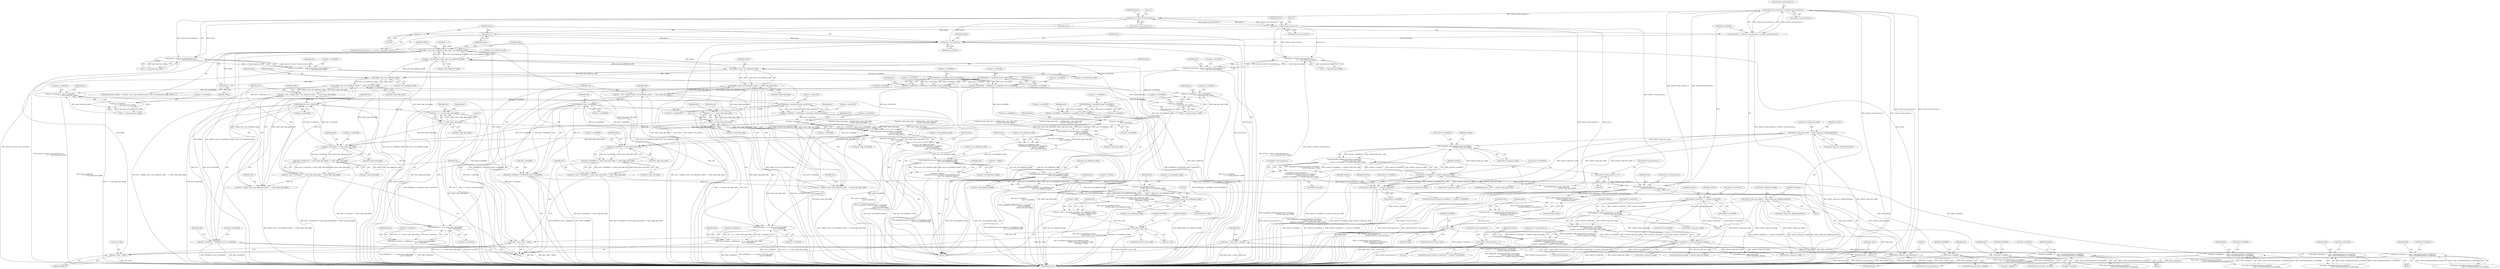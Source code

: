 digraph "0_FFmpeg_912ce9dd2080c5837285a471d750fa311e09b555_0@API" {
"1000922" [label="(Call,reslevel->num_precincts_x * reslevel->num_precincts_y)"];
"1000898" [label="(Call,reslevel->num_precincts_x *\n                                          (uint64_t)reslevel->num_precincts_y)"];
"1000996" [label="(Call,precno / reslevel->num_precincts_x)"];
"1000956" [label="(Call,precno % reslevel->num_precincts_x)"];
"1000933" [label="(Call,precno < nb_precincts)"];
"1000936" [label="(Call,precno++)"];
"1000930" [label="(Call,precno = 0)"];
"1000920" [label="(Call,nb_precincts = reslevel->num_precincts_x * reslevel->num_precincts_y)"];
"1000922" [label="(Call,reslevel->num_precincts_x * reslevel->num_precincts_y)"];
"1000902" [label="(Call,(uint64_t)reslevel->num_precincts_y)"];
"1000464" [label="(Call,reslevel->num_precincts_y = 0)"];
"1000470" [label="(Call,reslevel->num_precincts_y =\n                ff_jpeg2000_ceildivpow2(reslevel->coord[1][1],\n                                         reslevel->log2_prec_height) -\n                 (reslevel->coord[1][0] >> reslevel->log2_prec_height))"];
"1000474" [label="(Call,ff_jpeg2000_ceildivpow2(reslevel->coord[1][1],\n                                         reslevel->log2_prec_height) -\n                 (reslevel->coord[1][0] >> reslevel->log2_prec_height))"];
"1000475" [label="(Call,ff_jpeg2000_ceildivpow2(reslevel->coord[1][1],\n                                         reslevel->log2_prec_height))"];
"1000449" [label="(Call,reslevel->coord[1][1] == reslevel->coord[1][0])"];
"1000486" [label="(Call,reslevel->coord[1][0] >> reslevel->log2_prec_height)"];
"1000375" [label="(Call,reslevel->log2_prec_height = codsty->log2_prec_heights[reslevelno])"];
"1000421" [label="(Call,reslevel->num_precincts_x =\n                ff_jpeg2000_ceildivpow2(reslevel->coord[0][1],\n                                        reslevel->log2_prec_width) -\n                (reslevel->coord[0][0] >> reslevel->log2_prec_width))"];
"1000425" [label="(Call,ff_jpeg2000_ceildivpow2(reslevel->coord[0][1],\n                                        reslevel->log2_prec_width) -\n                (reslevel->coord[0][0] >> reslevel->log2_prec_width))"];
"1000426" [label="(Call,ff_jpeg2000_ceildivpow2(reslevel->coord[0][1],\n                                        reslevel->log2_prec_width))"];
"1000400" [label="(Call,reslevel->coord[0][1] == reslevel->coord[0][0])"];
"1000437" [label="(Call,reslevel->coord[0][0] >> reslevel->log2_prec_width)"];
"1000366" [label="(Call,reslevel->log2_prec_width  = codsty->log2_prec_widths[reslevelno])"];
"1000415" [label="(Call,reslevel->num_precincts_x = 0)"];
"1000897" [label="(Call,av_calloc(reslevel->num_precincts_x *\n                                          (uint64_t)reslevel->num_precincts_y,\n                                          sizeof(*band->prec)))"];
"1000893" [label="(Call,band->prec = av_calloc(reslevel->num_precincts_x *\n                                          (uint64_t)reslevel->num_precincts_y,\n                                          sizeof(*band->prec)))"];
"1000913" [label="(Call,!band->prec)"];
"1000940" [label="(Call,*prec = band->prec + precno)"];
"1000942" [label="(Call,band->prec + precno)"];
"1000955" [label="(Call,(precno % reslevel->num_precincts_x) *\n                                    (1 << log2_band_prec_width))"];
"1000947" [label="(Call,prec->coord[0][0] = (precno % reslevel->num_precincts_x) *\n                                    (1 << log2_band_prec_width))"];
"1000972" [label="(Call,FFMAX(prec->coord[0][0], band->coord[0][0]))"];
"1000964" [label="(Call,prec->coord[0][0] = FFMAX(prec->coord[0][0], band->coord[0][0]))"];
"1001027" [label="(Call,prec->coord[0][1] = prec->coord[0][0] +\n                                    (1 << log2_band_prec_width))"];
"1001054" [label="(Call,FFMIN(prec->coord[0][1], band->coord[0][1]))"];
"1001046" [label="(Call,prec->coord[0][1] = FFMIN(prec->coord[0][1], band->coord[0][1]))"];
"1001116" [label="(Call,prec->coord[0][1] -\n                                            prec->coord[0][0])"];
"1001115" [label="(Call,ff_jpeg2000_ceildivpow2(prec->coord[0][1] -\n                                            prec->coord[0][0],\n                                            band->log2_cblk_width))"];
"1001111" [label="(Call,prec->nb_codeblocks_width =\n                    ff_jpeg2000_ceildivpow2(prec->coord[0][1] -\n                                            prec->coord[0][0],\n                                            band->log2_cblk_width))"];
"1001161" [label="(Call,ff_jpeg2000_tag_tree_init(prec->nb_codeblocks_width,\n                                              prec->nb_codeblocks_height))"];
"1001157" [label="(Call,prec->cblkincl =\n                    ff_jpeg2000_tag_tree_init(prec->nb_codeblocks_width,\n                                              prec->nb_codeblocks_height))"];
"1001169" [label="(Call,!prec->cblkincl)"];
"1001180" [label="(Call,ff_jpeg2000_tag_tree_init(prec->nb_codeblocks_width,\n                                              prec->nb_codeblocks_height))"];
"1001176" [label="(Call,prec->zerobits =\n                    ff_jpeg2000_tag_tree_init(prec->nb_codeblocks_width,\n                                              prec->nb_codeblocks_height))"];
"1001188" [label="(Call,!prec->zerobits)"];
"1001200" [label="(Call,prec->nb_codeblocks_width *\n                                              (uint64_t)prec->nb_codeblocks_height)"];
"1001199" [label="(Call,av_mallocz_array(prec->nb_codeblocks_width *\n                                              (uint64_t)prec->nb_codeblocks_height,\n                                              sizeof(*prec->cblk)))"];
"1001195" [label="(Call,prec->cblk = av_mallocz_array(prec->nb_codeblocks_width *\n                                              (uint64_t)prec->nb_codeblocks_height,\n                                              sizeof(*prec->cblk)))"];
"1001215" [label="(Call,!prec->cblk)"];
"1001239" [label="(Call,*cblk = prec->cblk + cblkno)"];
"1001241" [label="(Call,prec->cblk + cblkno)"];
"1001228" [label="(Call,prec->nb_codeblocks_width * prec->nb_codeblocks_height)"];
"1001226" [label="(Call,cblkno < prec->nb_codeblocks_width * prec->nb_codeblocks_height)"];
"1001270" [label="(Call,cblkno % prec->nb_codeblocks_width)"];
"1001269" [label="(Call,(cblkno % prec->nb_codeblocks_width)  << band->log2_cblk_width)"];
"1001265" [label="(Call,Cx0 = Cx0 + ((cblkno % prec->nb_codeblocks_width)  << band->log2_cblk_width))"];
"1001286" [label="(Call,FFMAX(Cx0, prec->coord[0][0]))"];
"1001251" [label="(Call,prec->coord[0][0] >> band->log2_cblk_width)"];
"1001250" [label="(Call,(prec->coord[0][0] >> band->log2_cblk_width) << band->log2_cblk_width)"];
"1001248" [label="(Call,Cx0 = (prec->coord[0][0] >> band->log2_cblk_width) << band->log2_cblk_width)"];
"1001267" [label="(Call,Cx0 + ((cblkno % prec->nb_codeblocks_width)  << band->log2_cblk_width))"];
"1001278" [label="(Call,cblk->coord[0][0] = FFMAX(Cx0, prec->coord[0][0]))"];
"1001397" [label="(Call,cblk->coord[0][0] += comp->reslevel[reslevelno-1].coord[0][1] -\n                                             comp->reslevel[reslevelno-1].coord[0][0])"];
"1001350" [label="(Call,FFMIN(Cx0 + (1 << band->log2_cblk_width),\n                                              prec->coord[0][1]))"];
"1001342" [label="(Call,cblk->coord[0][1] = FFMIN(Cx0 + (1 << band->log2_cblk_width),\n                                              prec->coord[0][1]))"];
"1001432" [label="(Call,cblk->coord[0][1] += comp->reslevel[reslevelno-1].coord[0][1] -\n                                             comp->reslevel[reslevelno-1].coord[0][0])"];
"1001351" [label="(Call,Cx0 + (1 << band->log2_cblk_width))"];
"1001353" [label="(Call,1 << band->log2_cblk_width)"];
"1001317" [label="(Call,cblkno / prec->nb_codeblocks_width)"];
"1001235" [label="(Call,cblkno++)"];
"1001316" [label="(Call,(cblkno / prec->nb_codeblocks_width)   << band->log2_cblk_height)"];
"1001312" [label="(Call,Cy0 = Cy0 + ((cblkno / prec->nb_codeblocks_width)   << band->log2_cblk_height))"];
"1001333" [label="(Call,FFMAX(Cy0, prec->coord[1][0]))"];
"1001298" [label="(Call,prec->coord[1][0] >> band->log2_cblk_height)"];
"1001297" [label="(Call,(prec->coord[1][0] >> band->log2_cblk_height) << band->log2_cblk_height)"];
"1001295" [label="(Call,Cy0 = (prec->coord[1][0] >> band->log2_cblk_height) << band->log2_cblk_height)"];
"1001314" [label="(Call,Cy0 + ((cblkno / prec->nb_codeblocks_width)   << band->log2_cblk_height))"];
"1001325" [label="(Call,cblk->coord[1][0] = FFMAX(Cy0, prec->coord[1][0]))"];
"1001476" [label="(Call,cblk->coord[1][0] += comp->reslevel[reslevelno-1].coord[1][1] -\n                                             comp->reslevel[reslevelno-1].coord[1][0])"];
"1001373" [label="(Call,FFMIN(Cy0 + (1 << band->log2_cblk_height),\n                                              prec->coord[1][1]))"];
"1001365" [label="(Call,cblk->coord[1][1] = FFMIN(Cy0 + (1 << band->log2_cblk_height),\n                                              prec->coord[1][1]))"];
"1001511" [label="(Call,cblk->coord[1][1] += comp->reslevel[reslevelno-1].coord[1][1] -\n                                             comp->reslevel[reslevelno-1].coord[1][0])"];
"1001374" [label="(Call,Cy0 + (1 << band->log2_cblk_height))"];
"1001376" [label="(Call,1 << band->log2_cblk_height)"];
"1001138" [label="(Call,ff_jpeg2000_ceildivpow2(prec->coord[1][1] -\n                                            prec->coord[1][0],\n                                            band->log2_cblk_height))"];
"1001134" [label="(Call,prec->nb_codeblocks_height =\n                    ff_jpeg2000_ceildivpow2(prec->coord[1][1] -\n                                            prec->coord[1][0],\n                                            band->log2_cblk_height))"];
"1001204" [label="(Call,(uint64_t)prec->nb_codeblocks_height)"];
"1001035" [label="(Call,prec->coord[0][0] +\n                                    (1 << log2_band_prec_width))"];
"1000995" [label="(Call,(precno / reslevel->num_precincts_x) *\n                                    (1 << log2_band_prec_height))"];
"1000987" [label="(Call,prec->coord[1][0] = (precno / reslevel->num_precincts_x) *\n                                    (1 << log2_band_prec_height))"];
"1001012" [label="(Call,FFMAX(prec->coord[1][0], band->coord[1][0]))"];
"1001004" [label="(Call,prec->coord[1][0] = FFMAX(prec->coord[1][0], band->coord[1][0]))"];
"1001069" [label="(Call,prec->coord[1][1] = prec->coord[1][0] +\n                                    (1 << log2_band_prec_height))"];
"1001096" [label="(Call,FFMIN(prec->coord[1][1], band->coord[1][1]))"];
"1001088" [label="(Call,prec->coord[1][1] = FFMIN(prec->coord[1][1], band->coord[1][1]))"];
"1001139" [label="(Call,prec->coord[1][1] -\n                                            prec->coord[1][0])"];
"1001077" [label="(Call,prec->coord[1][0] +\n                                    (1 << log2_band_prec_height))"];
"1000441" [label="(Identifier,reslevel)"];
"1000923" [label="(Call,reslevel->num_precincts_x)"];
"1000457" [label="(Call,reslevel->coord[1][0])"];
"1000904" [label="(Call,reslevel->num_precincts_y)"];
"1001259" [label="(Call,band->log2_cblk_width)"];
"1000487" [label="(Call,reslevel->coord[1][0])"];
"1000913" [label="(Call,!band->prec)"];
"1001286" [label="(Call,FFMAX(Cx0, prec->coord[0][0]))"];
"1001272" [label="(Call,prec->nb_codeblocks_width)"];
"1001352" [label="(Identifier,Cx0)"];
"1001312" [label="(Call,Cy0 = Cy0 + ((cblkno / prec->nb_codeblocks_width)   << band->log2_cblk_height))"];
"1000941" [label="(Identifier,prec)"];
"1001212" [label="(Identifier,prec)"];
"1001378" [label="(Call,band->log2_cblk_height)"];
"1001232" [label="(Call,prec->nb_codeblocks_height)"];
"1000965" [label="(Call,prec->coord[0][0])"];
"1000466" [label="(Identifier,reslevel)"];
"1001197" [label="(Identifier,prec)"];
"1001201" [label="(Call,prec->nb_codeblocks_width)"];
"1000897" [label="(Call,av_calloc(reslevel->num_precincts_x *\n                                          (uint64_t)reslevel->num_precincts_y,\n                                          sizeof(*band->prec)))"];
"1001088" [label="(Call,prec->coord[1][1] = FFMIN(prec->coord[1][1], band->coord[1][1]))"];
"1001204" [label="(Call,(uint64_t)prec->nb_codeblocks_height)"];
"1001085" [label="(Call,1 << log2_band_prec_height)"];
"1000422" [label="(Call,reslevel->num_precincts_x)"];
"1001035" [label="(Call,prec->coord[0][0] +\n                                    (1 << log2_band_prec_width))"];
"1000943" [label="(Call,band->prec)"];
"1000987" [label="(Call,prec->coord[1][0] = (precno / reslevel->num_precincts_x) *\n                                    (1 << log2_band_prec_height))"];
"1000972" [label="(Call,FFMAX(prec->coord[0][0], band->coord[0][0]))"];
"1001178" [label="(Identifier,prec)"];
"1001226" [label="(Call,cblkno < prec->nb_codeblocks_width * prec->nb_codeblocks_height)"];
"1001287" [label="(Identifier,Cx0)"];
"1001335" [label="(Call,prec->coord[1][0])"];
"1001548" [label="(Identifier,cblk)"];
"1000427" [label="(Call,reslevel->coord[0][1])"];
"1000453" [label="(Identifier,reslevel)"];
"1001241" [label="(Call,prec->cblk + cblkno)"];
"1000448" [label="(ControlStructure,if (reslevel->coord[1][1] == reslevel->coord[1][0]))"];
"1001396" [label="(Block,)"];
"1001476" [label="(Call,cblk->coord[1][0] += comp->reslevel[reslevelno-1].coord[1][1] -\n                                             comp->reslevel[reslevelno-1].coord[1][0])"];
"1000934" [label="(Identifier,precno)"];
"1000814" [label="(Call,band->log2_cblk_height = FFMIN(codsty->log2_cblk_height,\n                                               reslevel->log2_prec_height - 1))"];
"1000469" [label="(ControlStructure,else)"];
"1001248" [label="(Call,Cx0 = (prec->coord[0][0] >> band->log2_cblk_width) << band->log2_cblk_width)"];
"1001190" [label="(Identifier,prec)"];
"1001310" [label="(Identifier,band)"];
"1001271" [label="(Identifier,cblkno)"];
"1000907" [label="(Call,sizeof(*band->prec))"];
"1001223" [label="(Call,cblkno = 0)"];
"1001078" [label="(Call,prec->coord[1][0])"];
"1000898" [label="(Call,reslevel->num_precincts_x *\n                                          (uint64_t)reslevel->num_precincts_y)"];
"1001440" [label="(Call,comp->reslevel[reslevelno-1].coord[0][1] -\n                                             comp->reslevel[reslevelno-1].coord[0][0])"];
"1000931" [label="(Identifier,precno)"];
"1001484" [label="(Call,comp->reslevel[reslevelno-1].coord[1][1] -\n                                             comp->reslevel[reslevelno-1].coord[1][0])"];
"1001036" [label="(Call,prec->coord[0][0])"];
"1000483" [label="(Call,reslevel->log2_prec_height)"];
"1000936" [label="(Call,precno++)"];
"1000948" [label="(Call,prec->coord[0][0])"];
"1001117" [label="(Call,prec->coord[0][1])"];
"1000955" [label="(Call,(precno % reslevel->num_precincts_x) *\n                                    (1 << log2_band_prec_width))"];
"1001350" [label="(Call,FFMIN(Cx0 + (1 << band->log2_cblk_width),\n                                              prec->coord[0][1]))"];
"1001161" [label="(Call,ff_jpeg2000_tag_tree_init(prec->nb_codeblocks_width,\n                                              prec->nb_codeblocks_height))"];
"1001181" [label="(Call,prec->nb_codeblocks_width)"];
"1000893" [label="(Call,band->prec = av_calloc(reslevel->num_precincts_x *\n                                          (uint64_t)reslevel->num_precincts_y,\n                                          sizeof(*band->prec)))"];
"1001187" [label="(ControlStructure,if (!prec->zerobits))"];
"1001189" [label="(Call,prec->zerobits)"];
"1001433" [label="(Call,cblk->coord[0][1])"];
"1001097" [label="(Call,prec->coord[1][1])"];
"1001115" [label="(Call,ff_jpeg2000_ceildivpow2(prec->coord[0][1] -\n                                            prec->coord[0][0],\n                                            band->log2_cblk_width))"];
"1001012" [label="(Call,FFMAX(prec->coord[1][0], band->coord[1][0]))"];
"1001136" [label="(Identifier,prec)"];
"1001326" [label="(Call,cblk->coord[1][0])"];
"1000912" [label="(ControlStructure,if (!band->prec))"];
"1001376" [label="(Call,1 << band->log2_cblk_height)"];
"1001251" [label="(Call,prec->coord[0][0] >> band->log2_cblk_width)"];
"1001195" [label="(Call,prec->cblk = av_mallocz_array(prec->nb_codeblocks_width *\n                                              (uint64_t)prec->nb_codeblocks_height,\n                                              sizeof(*prec->cblk)))"];
"1000957" [label="(Identifier,precno)"];
"1000529" [label="(Identifier,bandno)"];
"1001288" [label="(Call,prec->coord[0][0])"];
"1001135" [label="(Call,prec->nb_codeblocks_height)"];
"1000902" [label="(Call,(uint64_t)reslevel->num_precincts_y)"];
"1001249" [label="(Identifier,Cx0)"];
"1001092" [label="(Identifier,prec)"];
"1000801" [label="(Call,band->log2_cblk_width  = FFMIN(codsty->log2_cblk_width,\n                                               reslevel->log2_prec_width - 1))"];
"1001299" [label="(Call,prec->coord[1][0])"];
"1001384" [label="(Identifier,prec)"];
"1001316" [label="(Call,(cblkno / prec->nb_codeblocks_width)   << band->log2_cblk_height)"];
"1001200" [label="(Call,prec->nb_codeblocks_width *\n                                              (uint64_t)prec->nb_codeblocks_height)"];
"1001369" [label="(Identifier,cblk)"];
"1001381" [label="(Call,prec->coord[1][1])"];
"1001276" [label="(Identifier,band)"];
"1001353" [label="(Call,1 << band->log2_cblk_width)"];
"1001391" [label="(Identifier,bandno)"];
"1001176" [label="(Call,prec->zerobits =\n                    ff_jpeg2000_tag_tree_init(prec->nb_codeblocks_width,\n                                              prec->nb_codeblocks_height))"];
"1001216" [label="(Call,prec->cblk)"];
"1000973" [label="(Call,prec->coord[0][0])"];
"1001004" [label="(Call,prec->coord[1][0] = FFMAX(prec->coord[1][0], band->coord[1][0]))"];
"1001162" [label="(Call,prec->nb_codeblocks_width)"];
"1001267" [label="(Call,Cx0 + ((cblkno % prec->nb_codeblocks_width)  << band->log2_cblk_width))"];
"1000366" [label="(Call,reslevel->log2_prec_width  = codsty->log2_prec_widths[reslevelno])"];
"1001215" [label="(Call,!prec->cblk)"];
"1001236" [label="(Identifier,cblkno)"];
"1001295" [label="(Call,Cy0 = (prec->coord[1][0] >> band->log2_cblk_height) << band->log2_cblk_height)"];
"1001027" [label="(Call,prec->coord[0][1] = prec->coord[0][0] +\n                                    (1 << log2_band_prec_width))"];
"1001306" [label="(Call,band->log2_cblk_height)"];
"1000401" [label="(Call,reslevel->coord[0][1])"];
"1000312" [label="(Block,)"];
"1001055" [label="(Call,prec->coord[0][1])"];
"1000947" [label="(Call,prec->coord[0][0] = (precno % reslevel->num_precincts_x) *\n                                    (1 << log2_band_prec_width))"];
"1001275" [label="(Call,band->log2_cblk_width)"];
"1001269" [label="(Call,(cblkno % prec->nb_codeblocks_width)  << band->log2_cblk_width)"];
"1000450" [label="(Call,reslevel->coord[1][1])"];
"1001512" [label="(Call,cblk->coord[1][1])"];
"1001031" [label="(Identifier,prec)"];
"1001432" [label="(Call,cblk->coord[0][1] += comp->reslevel[reslevelno-1].coord[0][1] -\n                                             comp->reslevel[reslevelno-1].coord[0][0])"];
"1001265" [label="(Call,Cx0 = Cx0 + ((cblkno % prec->nb_codeblocks_width)  << band->log2_cblk_width))"];
"1001573" [label="(MethodReturn,int)"];
"1000499" [label="(Identifier,reslevel)"];
"1000471" [label="(Call,reslevel->num_precincts_y)"];
"1000961" [label="(Call,1 << log2_band_prec_width)"];
"1000486" [label="(Call,reslevel->coord[1][0] >> reslevel->log2_prec_height)"];
"1000370" [label="(Call,codsty->log2_prec_widths[reslevelno])"];
"1001116" [label="(Call,prec->coord[0][1] -\n                                            prec->coord[0][0])"];
"1001131" [label="(Call,band->log2_cblk_width)"];
"1000995" [label="(Call,(precno / reslevel->num_precincts_x) *\n                                    (1 << log2_band_prec_height))"];
"1001008" [label="(Identifier,prec)"];
"1001221" [label="(Identifier,ENOMEM)"];
"1000376" [label="(Call,reslevel->log2_prec_height)"];
"1001050" [label="(Identifier,prec)"];
"1001171" [label="(Identifier,prec)"];
"1001296" [label="(Identifier,Cy0)"];
"1000472" [label="(Identifier,reslevel)"];
"1000416" [label="(Call,reslevel->num_precincts_x)"];
"1000717" [label="(Call,log2_band_prec_height = reslevel->log2_prec_height)"];
"1001317" [label="(Call,cblkno / prec->nb_codeblocks_width)"];
"1001199" [label="(Call,av_mallocz_array(prec->nb_codeblocks_width *\n                                              (uint64_t)prec->nb_codeblocks_height,\n                                              sizeof(*prec->cblk)))"];
"1001333" [label="(Call,FFMAX(Cy0, prec->coord[1][0]))"];
"1000942" [label="(Call,band->prec + precno)"];
"1000465" [label="(Call,reslevel->num_precincts_y)"];
"1000991" [label="(Identifier,prec)"];
"1001165" [label="(Call,prec->nb_codeblocks_height)"];
"1000737" [label="(Call,FFMIN(codsty->log2_cblk_height,\n                                               reslevel->log2_prec_height))"];
"1000476" [label="(Call,reslevel->coord[1][1])"];
"1001175" [label="(Identifier,ENOMEM)"];
"1000726" [label="(Call,FFMIN(codsty->log2_cblk_width,\n                                               reslevel->log2_prec_width))"];
"1001405" [label="(Call,comp->reslevel[reslevelno-1].coord[0][1] -\n                                             comp->reslevel[reslevelno-1].coord[0][0])"];
"1000445" [label="(Call,reslevel->log2_prec_width)"];
"1000894" [label="(Call,band->prec)"];
"1001329" [label="(Identifier,cblk)"];
"1001229" [label="(Call,prec->nb_codeblocks_width)"];
"1000899" [label="(Call,reslevel->num_precincts_x)"];
"1001358" [label="(Call,prec->coord[0][1])"];
"1001323" [label="(Identifier,band)"];
"1000367" [label="(Call,reslevel->log2_prec_width)"];
"1000464" [label="(Call,reslevel->num_precincts_y = 0)"];
"1001314" [label="(Call,Cy0 + ((cblkno / prec->nb_codeblocks_width)   << band->log2_cblk_height))"];
"1001157" [label="(Call,prec->cblkincl =\n                    ff_jpeg2000_tag_tree_init(prec->nb_codeblocks_width,\n                                              prec->nb_codeblocks_height))"];
"1001214" [label="(ControlStructure,if (!prec->cblk))"];
"1001240" [label="(Identifier,cblk)"];
"1001252" [label="(Call,prec->coord[0][0])"];
"1001318" [label="(Identifier,cblkno)"];
"1001366" [label="(Call,cblk->coord[1][1])"];
"1000962" [label="(Literal,1)"];
"1001224" [label="(Identifier,cblkno)"];
"1001168" [label="(ControlStructure,if (!prec->cblkincl))"];
"1000426" [label="(Call,ff_jpeg2000_ceildivpow2(reslevel->coord[0][1],\n                                        reslevel->log2_prec_width))"];
"1000494" [label="(Call,reslevel->log2_prec_height)"];
"1001196" [label="(Call,prec->cblk)"];
"1000468" [label="(Literal,0)"];
"1000946" [label="(Identifier,precno)"];
"1001139" [label="(Call,prec->coord[1][1] -\n                                            prec->coord[1][0])"];
"1000968" [label="(Identifier,prec)"];
"1001515" [label="(Identifier,cblk)"];
"1001343" [label="(Call,cblk->coord[0][1])"];
"1000423" [label="(Identifier,reslevel)"];
"1001111" [label="(Call,prec->nb_codeblocks_width =\n                    ff_jpeg2000_ceildivpow2(prec->coord[0][1] -\n                                            prec->coord[0][0],\n                                            band->log2_cblk_width))"];
"1000419" [label="(Literal,0)"];
"1001242" [label="(Call,prec->cblk)"];
"1001184" [label="(Call,prec->nb_codeblocks_height)"];
"1000935" [label="(Identifier,nb_precincts)"];
"1000379" [label="(Call,codsty->log2_prec_heights[reslevelno])"];
"1000988" [label="(Call,prec->coord[1][0])"];
"1001315" [label="(Identifier,Cy0)"];
"1000420" [label="(ControlStructure,else)"];
"1000951" [label="(Identifier,prec)"];
"1000938" [label="(Block,)"];
"1001170" [label="(Call,prec->cblkincl)"];
"1000434" [label="(Call,reslevel->log2_prec_width)"];
"1001398" [label="(Call,cblk->coord[0][0])"];
"1001194" [label="(Identifier,ENOMEM)"];
"1001245" [label="(Identifier,cblkno)"];
"1001278" [label="(Call,cblk->coord[0][0] = FFMAX(Cx0, prec->coord[0][0]))"];
"1000809" [label="(Call,reslevel->log2_prec_width - 1)"];
"1000964" [label="(Call,prec->coord[0][0] = FFMAX(prec->coord[0][0], band->coord[0][0]))"];
"1001268" [label="(Identifier,Cx0)"];
"1001282" [label="(Identifier,cblk)"];
"1001113" [label="(Identifier,prec)"];
"1001158" [label="(Call,prec->cblkincl)"];
"1000930" [label="(Call,precno = 0)"];
"1001020" [label="(Call,band->coord[1][0])"];
"1001096" [label="(Call,FFMIN(prec->coord[1][1], band->coord[1][1]))"];
"1001334" [label="(Identifier,Cy0)"];
"1000470" [label="(Call,reslevel->num_precincts_y =\n                ff_jpeg2000_ceildivpow2(reslevel->coord[1][1],\n                                         reslevel->log2_prec_height) -\n                 (reslevel->coord[1][0] >> reslevel->log2_prec_height))"];
"1001180" [label="(Call,ff_jpeg2000_tag_tree_init(prec->nb_codeblocks_width,\n                                              prec->nb_codeblocks_height))"];
"1000937" [label="(Identifier,precno)"];
"1000475" [label="(Call,ff_jpeg2000_ceildivpow2(reslevel->coord[1][1],\n                                         reslevel->log2_prec_height))"];
"1000956" [label="(Call,precno % reslevel->num_precincts_x)"];
"1000474" [label="(Call,ff_jpeg2000_ceildivpow2(reslevel->coord[1][1],\n                                         reslevel->log2_prec_height) -\n                 (reslevel->coord[1][0] >> reslevel->log2_prec_height))"];
"1001222" [label="(ControlStructure,for (cblkno = 0; cblkno < prec->nb_codeblocks_width * prec->nb_codeblocks_height; cblkno++))"];
"1001397" [label="(Call,cblk->coord[0][0] += comp->reslevel[reslevelno-1].coord[0][1] -\n                                             comp->reslevel[reslevelno-1].coord[0][0])"];
"1000417" [label="(Identifier,reslevel)"];
"1000425" [label="(Call,ff_jpeg2000_ceildivpow2(reslevel->coord[0][1],\n                                        reslevel->log2_prec_width) -\n                (reslevel->coord[0][0] >> reslevel->log2_prec_width))"];
"1001279" [label="(Call,cblk->coord[0][0])"];
"1000929" [label="(ControlStructure,for (precno = 0; precno < nb_precincts; precno++))"];
"1000822" [label="(Call,reslevel->log2_prec_height - 1)"];
"1001001" [label="(Call,1 << log2_band_prec_height)"];
"1001355" [label="(Call,band->log2_cblk_width)"];
"1001154" [label="(Call,band->log2_cblk_height)"];
"1001235" [label="(Call,cblkno++)"];
"1000377" [label="(Identifier,reslevel)"];
"1001188" [label="(Call,!prec->zerobits)"];
"1000733" [label="(Call,band->log2_cblk_height = FFMIN(codsty->log2_cblk_height,\n                                               reslevel->log2_prec_height))"];
"1001365" [label="(Call,cblk->coord[1][1] = FFMIN(Cy0 + (1 << band->log2_cblk_height),\n                                              prec->coord[1][1]))"];
"1001046" [label="(Call,prec->coord[0][1] = FFMIN(prec->coord[0][1], band->coord[0][1]))"];
"1001047" [label="(Call,prec->coord[0][1])"];
"1001134" [label="(Call,prec->nb_codeblocks_height =\n                    ff_jpeg2000_ceildivpow2(prec->coord[1][1] -\n                                            prec->coord[1][0],\n                                            band->log2_cblk_height))"];
"1001155" [label="(Identifier,band)"];
"1000914" [label="(Call,band->prec)"];
"1001089" [label="(Call,prec->coord[1][1])"];
"1001325" [label="(Call,cblk->coord[1][0] = FFMAX(Cy0, prec->coord[1][0]))"];
"1001313" [label="(Identifier,Cy0)"];
"1001297" [label="(Call,(prec->coord[1][0] >> band->log2_cblk_height) << band->log2_cblk_height)"];
"1001228" [label="(Call,prec->nb_codeblocks_width * prec->nb_codeblocks_height)"];
"1001351" [label="(Call,Cx0 + (1 << band->log2_cblk_width))"];
"1000386" [label="(Identifier,reslevelno)"];
"1001043" [label="(Call,1 << log2_band_prec_width)"];
"1001354" [label="(Literal,1)"];
"1001319" [label="(Call,prec->nb_codeblocks_width)"];
"1001227" [label="(Identifier,cblkno)"];
"1001377" [label="(Literal,1)"];
"1001140" [label="(Call,prec->coord[1][1])"];
"1001375" [label="(Identifier,Cy0)"];
"1001073" [label="(Identifier,prec)"];
"1000926" [label="(Call,reslevel->num_precincts_y)"];
"1000438" [label="(Call,reslevel->coord[0][0])"];
"1000933" [label="(Call,precno < nb_precincts)"];
"1001511" [label="(Call,cblk->coord[1][1] += comp->reslevel[reslevelno-1].coord[1][1] -\n                                             comp->reslevel[reslevelno-1].coord[1][0])"];
"1001217" [label="(Identifier,prec)"];
"1001112" [label="(Call,prec->nb_codeblocks_width)"];
"1001147" [label="(Call,prec->coord[1][0])"];
"1001013" [label="(Call,prec->coord[1][0])"];
"1001138" [label="(Call,ff_jpeg2000_ceildivpow2(prec->coord[1][1] -\n                                            prec->coord[1][0],\n                                            band->log2_cblk_height))"];
"1001270" [label="(Call,cblkno % prec->nb_codeblocks_width)"];
"1001262" [label="(Call,band->log2_cblk_width)"];
"1000915" [label="(Identifier,band)"];
"1001169" [label="(Call,!prec->cblkincl)"];
"1001346" [label="(Identifier,cblk)"];
"1001477" [label="(Call,cblk->coord[1][0])"];
"1001206" [label="(Call,prec->nb_codeblocks_height)"];
"1001028" [label="(Call,prec->coord[0][1])"];
"1001237" [label="(Block,)"];
"1000532" [label="(Block,)"];
"1000408" [label="(Call,reslevel->coord[0][0])"];
"1000919" [label="(Identifier,ENOMEM)"];
"1001132" [label="(Identifier,band)"];
"1001322" [label="(Call,band->log2_cblk_height)"];
"1000921" [label="(Identifier,nb_precincts)"];
"1000400" [label="(Call,reslevel->coord[0][1] == reslevel->coord[0][0])"];
"1000910" [label="(Identifier,band)"];
"1000437" [label="(Call,reslevel->coord[0][0] >> reslevel->log2_prec_width)"];
"1001361" [label="(Identifier,prec)"];
"1001077" [label="(Call,prec->coord[1][0] +\n                                    (1 << log2_band_prec_height))"];
"1001159" [label="(Identifier,prec)"];
"1001005" [label="(Call,prec->coord[1][0])"];
"1000712" [label="(Call,log2_band_prec_width  = reslevel->log2_prec_width)"];
"1000940" [label="(Call,*prec = band->prec + precno)"];
"1001239" [label="(Call,*cblk = prec->cblk + cblkno)"];
"1000980" [label="(Call,band->coord[0][0])"];
"1000399" [label="(ControlStructure,if (reslevel->coord[0][1] == reslevel->coord[0][0]))"];
"1000998" [label="(Call,reslevel->num_precincts_x)"];
"1001104" [label="(Call,band->coord[1][1])"];
"1000996" [label="(Call,precno / reslevel->num_precincts_x)"];
"1001470" [label="(Identifier,bandno)"];
"1000722" [label="(Call,band->log2_cblk_width  = FFMIN(codsty->log2_cblk_width,\n                                               reslevel->log2_prec_width))"];
"1001342" [label="(Call,cblk->coord[0][1] = FFMIN(Cx0 + (1 << band->log2_cblk_width),\n                                              prec->coord[0][1]))"];
"1000920" [label="(Call,nb_precincts = reslevel->num_precincts_x * reslevel->num_precincts_y)"];
"1000922" [label="(Call,reslevel->num_precincts_x * reslevel->num_precincts_y)"];
"1000490" [label="(Identifier,reslevel)"];
"1000415" [label="(Call,reslevel->num_precincts_x = 0)"];
"1000997" [label="(Identifier,precno)"];
"1000421" [label="(Call,reslevel->num_precincts_x =\n                ff_jpeg2000_ceildivpow2(reslevel->coord[0][1],\n                                        reslevel->log2_prec_width) -\n                (reslevel->coord[0][0] >> reslevel->log2_prec_width))"];
"1001002" [label="(Literal,1)"];
"1000932" [label="(Literal,0)"];
"1001054" [label="(Call,FFMIN(prec->coord[0][1], band->coord[0][1]))"];
"1001062" [label="(Call,band->coord[0][1])"];
"1001209" [label="(Call,sizeof(*prec->cblk))"];
"1001298" [label="(Call,prec->coord[1][0] >> band->log2_cblk_height)"];
"1001373" [label="(Call,FFMIN(Cy0 + (1 << band->log2_cblk_height),\n                                              prec->coord[1][1]))"];
"1000375" [label="(Call,reslevel->log2_prec_height = codsty->log2_prec_heights[reslevelno])"];
"1001263" [label="(Identifier,band)"];
"1001374" [label="(Call,Cy0 + (1 << band->log2_cblk_height))"];
"1001069" [label="(Call,prec->coord[1][1] = prec->coord[1][0] +\n                                    (1 << log2_band_prec_height))"];
"1000449" [label="(Call,reslevel->coord[1][1] == reslevel->coord[1][0])"];
"1000958" [label="(Call,reslevel->num_precincts_x)"];
"1001124" [label="(Call,prec->coord[0][0])"];
"1001266" [label="(Identifier,Cx0)"];
"1001309" [label="(Call,band->log2_cblk_height)"];
"1001436" [label="(Identifier,cblk)"];
"1001177" [label="(Call,prec->zerobits)"];
"1001475" [label="(Block,)"];
"1001519" [label="(Call,comp->reslevel[reslevelno-1].coord[1][1] -\n                                             comp->reslevel[reslevelno-1].coord[1][0])"];
"1001070" [label="(Call,prec->coord[1][1])"];
"1001250" [label="(Call,(prec->coord[0][0] >> band->log2_cblk_width) << band->log2_cblk_width)"];
"1000922" -> "1000920"  [label="AST: "];
"1000922" -> "1000926"  [label="CFG: "];
"1000923" -> "1000922"  [label="AST: "];
"1000926" -> "1000922"  [label="AST: "];
"1000920" -> "1000922"  [label="CFG: "];
"1000922" -> "1001573"  [label="DDG: reslevel->num_precincts_y"];
"1000922" -> "1001573"  [label="DDG: reslevel->num_precincts_x"];
"1000922" -> "1000898"  [label="DDG: reslevel->num_precincts_x"];
"1000922" -> "1000902"  [label="DDG: reslevel->num_precincts_y"];
"1000922" -> "1000920"  [label="DDG: reslevel->num_precincts_x"];
"1000922" -> "1000920"  [label="DDG: reslevel->num_precincts_y"];
"1000898" -> "1000922"  [label="DDG: reslevel->num_precincts_x"];
"1000902" -> "1000922"  [label="DDG: reslevel->num_precincts_y"];
"1000922" -> "1000956"  [label="DDG: reslevel->num_precincts_x"];
"1000898" -> "1000897"  [label="AST: "];
"1000898" -> "1000902"  [label="CFG: "];
"1000899" -> "1000898"  [label="AST: "];
"1000902" -> "1000898"  [label="AST: "];
"1000910" -> "1000898"  [label="CFG: "];
"1000898" -> "1001573"  [label="DDG: reslevel->num_precincts_x"];
"1000898" -> "1001573"  [label="DDG: (uint64_t)reslevel->num_precincts_y"];
"1000898" -> "1000897"  [label="DDG: reslevel->num_precincts_x"];
"1000898" -> "1000897"  [label="DDG: (uint64_t)reslevel->num_precincts_y"];
"1000996" -> "1000898"  [label="DDG: reslevel->num_precincts_x"];
"1000421" -> "1000898"  [label="DDG: reslevel->num_precincts_x"];
"1000415" -> "1000898"  [label="DDG: reslevel->num_precincts_x"];
"1000902" -> "1000898"  [label="DDG: reslevel->num_precincts_y"];
"1000996" -> "1000995"  [label="AST: "];
"1000996" -> "1000998"  [label="CFG: "];
"1000997" -> "1000996"  [label="AST: "];
"1000998" -> "1000996"  [label="AST: "];
"1001002" -> "1000996"  [label="CFG: "];
"1000996" -> "1001573"  [label="DDG: reslevel->num_precincts_x"];
"1000996" -> "1001573"  [label="DDG: precno"];
"1000996" -> "1000936"  [label="DDG: precno"];
"1000996" -> "1000956"  [label="DDG: reslevel->num_precincts_x"];
"1000996" -> "1000995"  [label="DDG: precno"];
"1000996" -> "1000995"  [label="DDG: reslevel->num_precincts_x"];
"1000956" -> "1000996"  [label="DDG: precno"];
"1000956" -> "1000996"  [label="DDG: reslevel->num_precincts_x"];
"1000956" -> "1000955"  [label="AST: "];
"1000956" -> "1000958"  [label="CFG: "];
"1000957" -> "1000956"  [label="AST: "];
"1000958" -> "1000956"  [label="AST: "];
"1000962" -> "1000956"  [label="CFG: "];
"1000956" -> "1000955"  [label="DDG: precno"];
"1000956" -> "1000955"  [label="DDG: reslevel->num_precincts_x"];
"1000933" -> "1000956"  [label="DDG: precno"];
"1000933" -> "1000929"  [label="AST: "];
"1000933" -> "1000935"  [label="CFG: "];
"1000934" -> "1000933"  [label="AST: "];
"1000935" -> "1000933"  [label="AST: "];
"1000941" -> "1000933"  [label="CFG: "];
"1000529" -> "1000933"  [label="CFG: "];
"1000933" -> "1001573"  [label="DDG: nb_precincts"];
"1000933" -> "1001573"  [label="DDG: precno"];
"1000933" -> "1001573"  [label="DDG: precno < nb_precincts"];
"1000936" -> "1000933"  [label="DDG: precno"];
"1000930" -> "1000933"  [label="DDG: precno"];
"1000920" -> "1000933"  [label="DDG: nb_precincts"];
"1000933" -> "1000940"  [label="DDG: precno"];
"1000933" -> "1000942"  [label="DDG: precno"];
"1000936" -> "1000929"  [label="AST: "];
"1000936" -> "1000937"  [label="CFG: "];
"1000937" -> "1000936"  [label="AST: "];
"1000934" -> "1000936"  [label="CFG: "];
"1000930" -> "1000929"  [label="AST: "];
"1000930" -> "1000932"  [label="CFG: "];
"1000931" -> "1000930"  [label="AST: "];
"1000932" -> "1000930"  [label="AST: "];
"1000934" -> "1000930"  [label="CFG: "];
"1000920" -> "1000532"  [label="AST: "];
"1000921" -> "1000920"  [label="AST: "];
"1000931" -> "1000920"  [label="CFG: "];
"1000920" -> "1001573"  [label="DDG: reslevel->num_precincts_x * reslevel->num_precincts_y"];
"1000902" -> "1000904"  [label="CFG: "];
"1000903" -> "1000902"  [label="AST: "];
"1000904" -> "1000902"  [label="AST: "];
"1000902" -> "1001573"  [label="DDG: reslevel->num_precincts_y"];
"1000464" -> "1000902"  [label="DDG: reslevel->num_precincts_y"];
"1000470" -> "1000902"  [label="DDG: reslevel->num_precincts_y"];
"1000464" -> "1000448"  [label="AST: "];
"1000464" -> "1000468"  [label="CFG: "];
"1000465" -> "1000464"  [label="AST: "];
"1000468" -> "1000464"  [label="AST: "];
"1000499" -> "1000464"  [label="CFG: "];
"1000464" -> "1001573"  [label="DDG: reslevel->num_precincts_y"];
"1000470" -> "1000469"  [label="AST: "];
"1000470" -> "1000474"  [label="CFG: "];
"1000471" -> "1000470"  [label="AST: "];
"1000474" -> "1000470"  [label="AST: "];
"1000499" -> "1000470"  [label="CFG: "];
"1000470" -> "1001573"  [label="DDG: ff_jpeg2000_ceildivpow2(reslevel->coord[1][1],\n                                         reslevel->log2_prec_height) -\n                 (reslevel->coord[1][0] >> reslevel->log2_prec_height)"];
"1000470" -> "1001573"  [label="DDG: reslevel->num_precincts_y"];
"1000474" -> "1000470"  [label="DDG: ff_jpeg2000_ceildivpow2(reslevel->coord[1][1],\n                                         reslevel->log2_prec_height)"];
"1000474" -> "1000470"  [label="DDG: reslevel->coord[1][0] >> reslevel->log2_prec_height"];
"1000474" -> "1000486"  [label="CFG: "];
"1000475" -> "1000474"  [label="AST: "];
"1000486" -> "1000474"  [label="AST: "];
"1000474" -> "1001573"  [label="DDG: reslevel->coord[1][0] >> reslevel->log2_prec_height"];
"1000474" -> "1001573"  [label="DDG: ff_jpeg2000_ceildivpow2(reslevel->coord[1][1],\n                                         reslevel->log2_prec_height)"];
"1000475" -> "1000474"  [label="DDG: reslevel->coord[1][1]"];
"1000475" -> "1000474"  [label="DDG: reslevel->log2_prec_height"];
"1000486" -> "1000474"  [label="DDG: reslevel->coord[1][0]"];
"1000486" -> "1000474"  [label="DDG: reslevel->log2_prec_height"];
"1000475" -> "1000483"  [label="CFG: "];
"1000476" -> "1000475"  [label="AST: "];
"1000483" -> "1000475"  [label="AST: "];
"1000490" -> "1000475"  [label="CFG: "];
"1000475" -> "1001573"  [label="DDG: reslevel->coord[1][1]"];
"1000475" -> "1000449"  [label="DDG: reslevel->coord[1][1]"];
"1000449" -> "1000475"  [label="DDG: reslevel->coord[1][1]"];
"1000375" -> "1000475"  [label="DDG: reslevel->log2_prec_height"];
"1000475" -> "1000486"  [label="DDG: reslevel->log2_prec_height"];
"1000449" -> "1000448"  [label="AST: "];
"1000449" -> "1000457"  [label="CFG: "];
"1000450" -> "1000449"  [label="AST: "];
"1000457" -> "1000449"  [label="AST: "];
"1000466" -> "1000449"  [label="CFG: "];
"1000472" -> "1000449"  [label="CFG: "];
"1000449" -> "1001573"  [label="DDG: reslevel->coord[1][0]"];
"1000449" -> "1001573"  [label="DDG: reslevel->coord[1][1]"];
"1000449" -> "1001573"  [label="DDG: reslevel->coord[1][1] == reslevel->coord[1][0]"];
"1000486" -> "1000449"  [label="DDG: reslevel->coord[1][0]"];
"1000449" -> "1000486"  [label="DDG: reslevel->coord[1][0]"];
"1000486" -> "1000494"  [label="CFG: "];
"1000487" -> "1000486"  [label="AST: "];
"1000494" -> "1000486"  [label="AST: "];
"1000486" -> "1001573"  [label="DDG: reslevel->log2_prec_height"];
"1000486" -> "1001573"  [label="DDG: reslevel->coord[1][0]"];
"1000486" -> "1000717"  [label="DDG: reslevel->log2_prec_height"];
"1000486" -> "1000737"  [label="DDG: reslevel->log2_prec_height"];
"1000486" -> "1000822"  [label="DDG: reslevel->log2_prec_height"];
"1000375" -> "1000312"  [label="AST: "];
"1000375" -> "1000379"  [label="CFG: "];
"1000376" -> "1000375"  [label="AST: "];
"1000379" -> "1000375"  [label="AST: "];
"1000386" -> "1000375"  [label="CFG: "];
"1000375" -> "1001573"  [label="DDG: reslevel->log2_prec_height"];
"1000375" -> "1001573"  [label="DDG: codsty->log2_prec_heights[reslevelno]"];
"1000375" -> "1000717"  [label="DDG: reslevel->log2_prec_height"];
"1000375" -> "1000737"  [label="DDG: reslevel->log2_prec_height"];
"1000375" -> "1000822"  [label="DDG: reslevel->log2_prec_height"];
"1000421" -> "1000420"  [label="AST: "];
"1000421" -> "1000425"  [label="CFG: "];
"1000422" -> "1000421"  [label="AST: "];
"1000425" -> "1000421"  [label="AST: "];
"1000453" -> "1000421"  [label="CFG: "];
"1000421" -> "1001573"  [label="DDG: reslevel->num_precincts_x"];
"1000421" -> "1001573"  [label="DDG: ff_jpeg2000_ceildivpow2(reslevel->coord[0][1],\n                                        reslevel->log2_prec_width) -\n                (reslevel->coord[0][0] >> reslevel->log2_prec_width)"];
"1000425" -> "1000421"  [label="DDG: ff_jpeg2000_ceildivpow2(reslevel->coord[0][1],\n                                        reslevel->log2_prec_width)"];
"1000425" -> "1000421"  [label="DDG: reslevel->coord[0][0] >> reslevel->log2_prec_width"];
"1000425" -> "1000437"  [label="CFG: "];
"1000426" -> "1000425"  [label="AST: "];
"1000437" -> "1000425"  [label="AST: "];
"1000425" -> "1001573"  [label="DDG: reslevel->coord[0][0] >> reslevel->log2_prec_width"];
"1000425" -> "1001573"  [label="DDG: ff_jpeg2000_ceildivpow2(reslevel->coord[0][1],\n                                        reslevel->log2_prec_width)"];
"1000426" -> "1000425"  [label="DDG: reslevel->coord[0][1]"];
"1000426" -> "1000425"  [label="DDG: reslevel->log2_prec_width"];
"1000437" -> "1000425"  [label="DDG: reslevel->coord[0][0]"];
"1000437" -> "1000425"  [label="DDG: reslevel->log2_prec_width"];
"1000426" -> "1000434"  [label="CFG: "];
"1000427" -> "1000426"  [label="AST: "];
"1000434" -> "1000426"  [label="AST: "];
"1000441" -> "1000426"  [label="CFG: "];
"1000426" -> "1001573"  [label="DDG: reslevel->coord[0][1]"];
"1000426" -> "1000400"  [label="DDG: reslevel->coord[0][1]"];
"1000400" -> "1000426"  [label="DDG: reslevel->coord[0][1]"];
"1000366" -> "1000426"  [label="DDG: reslevel->log2_prec_width"];
"1000426" -> "1000437"  [label="DDG: reslevel->log2_prec_width"];
"1000400" -> "1000399"  [label="AST: "];
"1000400" -> "1000408"  [label="CFG: "];
"1000401" -> "1000400"  [label="AST: "];
"1000408" -> "1000400"  [label="AST: "];
"1000417" -> "1000400"  [label="CFG: "];
"1000423" -> "1000400"  [label="CFG: "];
"1000400" -> "1001573"  [label="DDG: reslevel->coord[0][1]"];
"1000400" -> "1001573"  [label="DDG: reslevel->coord[0][0]"];
"1000400" -> "1001573"  [label="DDG: reslevel->coord[0][1] == reslevel->coord[0][0]"];
"1000437" -> "1000400"  [label="DDG: reslevel->coord[0][0]"];
"1000400" -> "1000437"  [label="DDG: reslevel->coord[0][0]"];
"1000437" -> "1000445"  [label="CFG: "];
"1000438" -> "1000437"  [label="AST: "];
"1000445" -> "1000437"  [label="AST: "];
"1000437" -> "1001573"  [label="DDG: reslevel->coord[0][0]"];
"1000437" -> "1001573"  [label="DDG: reslevel->log2_prec_width"];
"1000437" -> "1000712"  [label="DDG: reslevel->log2_prec_width"];
"1000437" -> "1000726"  [label="DDG: reslevel->log2_prec_width"];
"1000437" -> "1000809"  [label="DDG: reslevel->log2_prec_width"];
"1000366" -> "1000312"  [label="AST: "];
"1000366" -> "1000370"  [label="CFG: "];
"1000367" -> "1000366"  [label="AST: "];
"1000370" -> "1000366"  [label="AST: "];
"1000377" -> "1000366"  [label="CFG: "];
"1000366" -> "1001573"  [label="DDG: codsty->log2_prec_widths[reslevelno]"];
"1000366" -> "1001573"  [label="DDG: reslevel->log2_prec_width"];
"1000366" -> "1000712"  [label="DDG: reslevel->log2_prec_width"];
"1000366" -> "1000726"  [label="DDG: reslevel->log2_prec_width"];
"1000366" -> "1000809"  [label="DDG: reslevel->log2_prec_width"];
"1000415" -> "1000399"  [label="AST: "];
"1000415" -> "1000419"  [label="CFG: "];
"1000416" -> "1000415"  [label="AST: "];
"1000419" -> "1000415"  [label="AST: "];
"1000453" -> "1000415"  [label="CFG: "];
"1000415" -> "1001573"  [label="DDG: reslevel->num_precincts_x"];
"1000897" -> "1000893"  [label="AST: "];
"1000897" -> "1000907"  [label="CFG: "];
"1000907" -> "1000897"  [label="AST: "];
"1000893" -> "1000897"  [label="CFG: "];
"1000897" -> "1001573"  [label="DDG: reslevel->num_precincts_x *\n                                          (uint64_t)reslevel->num_precincts_y"];
"1000897" -> "1000893"  [label="DDG: reslevel->num_precincts_x *\n                                          (uint64_t)reslevel->num_precincts_y"];
"1000893" -> "1000532"  [label="AST: "];
"1000894" -> "1000893"  [label="AST: "];
"1000915" -> "1000893"  [label="CFG: "];
"1000893" -> "1001573"  [label="DDG: av_calloc(reslevel->num_precincts_x *\n                                          (uint64_t)reslevel->num_precincts_y,\n                                          sizeof(*band->prec))"];
"1000893" -> "1000913"  [label="DDG: band->prec"];
"1000913" -> "1000912"  [label="AST: "];
"1000913" -> "1000914"  [label="CFG: "];
"1000914" -> "1000913"  [label="AST: "];
"1000919" -> "1000913"  [label="CFG: "];
"1000921" -> "1000913"  [label="CFG: "];
"1000913" -> "1001573"  [label="DDG: band->prec"];
"1000913" -> "1001573"  [label="DDG: !band->prec"];
"1000913" -> "1000940"  [label="DDG: band->prec"];
"1000913" -> "1000942"  [label="DDG: band->prec"];
"1000940" -> "1000938"  [label="AST: "];
"1000940" -> "1000942"  [label="CFG: "];
"1000941" -> "1000940"  [label="AST: "];
"1000942" -> "1000940"  [label="AST: "];
"1000951" -> "1000940"  [label="CFG: "];
"1000940" -> "1001573"  [label="DDG: band->prec + precno"];
"1000940" -> "1001573"  [label="DDG: prec"];
"1000942" -> "1000946"  [label="CFG: "];
"1000943" -> "1000942"  [label="AST: "];
"1000946" -> "1000942"  [label="AST: "];
"1000942" -> "1001573"  [label="DDG: band->prec"];
"1000955" -> "1000947"  [label="AST: "];
"1000955" -> "1000961"  [label="CFG: "];
"1000961" -> "1000955"  [label="AST: "];
"1000947" -> "1000955"  [label="CFG: "];
"1000955" -> "1001573"  [label="DDG: precno % reslevel->num_precincts_x"];
"1000955" -> "1000947"  [label="DDG: precno % reslevel->num_precincts_x"];
"1000955" -> "1000947"  [label="DDG: 1 << log2_band_prec_width"];
"1000961" -> "1000955"  [label="DDG: 1"];
"1000961" -> "1000955"  [label="DDG: log2_band_prec_width"];
"1000947" -> "1000938"  [label="AST: "];
"1000948" -> "1000947"  [label="AST: "];
"1000968" -> "1000947"  [label="CFG: "];
"1000947" -> "1001573"  [label="DDG: (precno % reslevel->num_precincts_x) *\n                                    (1 << log2_band_prec_width)"];
"1000947" -> "1000972"  [label="DDG: prec->coord[0][0]"];
"1000972" -> "1000964"  [label="AST: "];
"1000972" -> "1000980"  [label="CFG: "];
"1000973" -> "1000972"  [label="AST: "];
"1000980" -> "1000972"  [label="AST: "];
"1000964" -> "1000972"  [label="CFG: "];
"1000972" -> "1001573"  [label="DDG: band->coord[0][0]"];
"1000972" -> "1000964"  [label="DDG: prec->coord[0][0]"];
"1000972" -> "1000964"  [label="DDG: band->coord[0][0]"];
"1000964" -> "1000938"  [label="AST: "];
"1000965" -> "1000964"  [label="AST: "];
"1000991" -> "1000964"  [label="CFG: "];
"1000964" -> "1001573"  [label="DDG: FFMAX(prec->coord[0][0], band->coord[0][0])"];
"1000964" -> "1001027"  [label="DDG: prec->coord[0][0]"];
"1000964" -> "1001035"  [label="DDG: prec->coord[0][0]"];
"1000964" -> "1001116"  [label="DDG: prec->coord[0][0]"];
"1001027" -> "1000938"  [label="AST: "];
"1001027" -> "1001035"  [label="CFG: "];
"1001028" -> "1001027"  [label="AST: "];
"1001035" -> "1001027"  [label="AST: "];
"1001050" -> "1001027"  [label="CFG: "];
"1001027" -> "1001573"  [label="DDG: prec->coord[0][0] +\n                                    (1 << log2_band_prec_width)"];
"1001043" -> "1001027"  [label="DDG: 1"];
"1001043" -> "1001027"  [label="DDG: log2_band_prec_width"];
"1001027" -> "1001054"  [label="DDG: prec->coord[0][1]"];
"1001054" -> "1001046"  [label="AST: "];
"1001054" -> "1001062"  [label="CFG: "];
"1001055" -> "1001054"  [label="AST: "];
"1001062" -> "1001054"  [label="AST: "];
"1001046" -> "1001054"  [label="CFG: "];
"1001054" -> "1001573"  [label="DDG: band->coord[0][1]"];
"1001054" -> "1001046"  [label="DDG: prec->coord[0][1]"];
"1001054" -> "1001046"  [label="DDG: band->coord[0][1]"];
"1001046" -> "1000938"  [label="AST: "];
"1001047" -> "1001046"  [label="AST: "];
"1001073" -> "1001046"  [label="CFG: "];
"1001046" -> "1001573"  [label="DDG: FFMIN(prec->coord[0][1], band->coord[0][1])"];
"1001046" -> "1001116"  [label="DDG: prec->coord[0][1]"];
"1001116" -> "1001115"  [label="AST: "];
"1001116" -> "1001124"  [label="CFG: "];
"1001117" -> "1001116"  [label="AST: "];
"1001124" -> "1001116"  [label="AST: "];
"1001132" -> "1001116"  [label="CFG: "];
"1001116" -> "1001573"  [label="DDG: prec->coord[0][0]"];
"1001116" -> "1001573"  [label="DDG: prec->coord[0][1]"];
"1001116" -> "1001115"  [label="DDG: prec->coord[0][1]"];
"1001116" -> "1001115"  [label="DDG: prec->coord[0][0]"];
"1001116" -> "1001251"  [label="DDG: prec->coord[0][0]"];
"1001116" -> "1001350"  [label="DDG: prec->coord[0][1]"];
"1001115" -> "1001111"  [label="AST: "];
"1001115" -> "1001131"  [label="CFG: "];
"1001131" -> "1001115"  [label="AST: "];
"1001111" -> "1001115"  [label="CFG: "];
"1001115" -> "1001573"  [label="DDG: prec->coord[0][1] -\n                                            prec->coord[0][0]"];
"1001115" -> "1001573"  [label="DDG: band->log2_cblk_width"];
"1001115" -> "1001111"  [label="DDG: prec->coord[0][1] -\n                                            prec->coord[0][0]"];
"1001115" -> "1001111"  [label="DDG: band->log2_cblk_width"];
"1001353" -> "1001115"  [label="DDG: band->log2_cblk_width"];
"1000801" -> "1001115"  [label="DDG: band->log2_cblk_width"];
"1000722" -> "1001115"  [label="DDG: band->log2_cblk_width"];
"1001115" -> "1001251"  [label="DDG: band->log2_cblk_width"];
"1001111" -> "1000938"  [label="AST: "];
"1001112" -> "1001111"  [label="AST: "];
"1001136" -> "1001111"  [label="CFG: "];
"1001111" -> "1001573"  [label="DDG: ff_jpeg2000_ceildivpow2(prec->coord[0][1] -\n                                            prec->coord[0][0],\n                                            band->log2_cblk_width)"];
"1001111" -> "1001161"  [label="DDG: prec->nb_codeblocks_width"];
"1001161" -> "1001157"  [label="AST: "];
"1001161" -> "1001165"  [label="CFG: "];
"1001162" -> "1001161"  [label="AST: "];
"1001165" -> "1001161"  [label="AST: "];
"1001157" -> "1001161"  [label="CFG: "];
"1001161" -> "1001573"  [label="DDG: prec->nb_codeblocks_height"];
"1001161" -> "1001573"  [label="DDG: prec->nb_codeblocks_width"];
"1001161" -> "1001157"  [label="DDG: prec->nb_codeblocks_width"];
"1001161" -> "1001157"  [label="DDG: prec->nb_codeblocks_height"];
"1001134" -> "1001161"  [label="DDG: prec->nb_codeblocks_height"];
"1001161" -> "1001180"  [label="DDG: prec->nb_codeblocks_width"];
"1001161" -> "1001180"  [label="DDG: prec->nb_codeblocks_height"];
"1001157" -> "1000938"  [label="AST: "];
"1001158" -> "1001157"  [label="AST: "];
"1001171" -> "1001157"  [label="CFG: "];
"1001157" -> "1001573"  [label="DDG: ff_jpeg2000_tag_tree_init(prec->nb_codeblocks_width,\n                                              prec->nb_codeblocks_height)"];
"1001157" -> "1001169"  [label="DDG: prec->cblkincl"];
"1001169" -> "1001168"  [label="AST: "];
"1001169" -> "1001170"  [label="CFG: "];
"1001170" -> "1001169"  [label="AST: "];
"1001175" -> "1001169"  [label="CFG: "];
"1001178" -> "1001169"  [label="CFG: "];
"1001169" -> "1001573"  [label="DDG: prec->cblkincl"];
"1001169" -> "1001573"  [label="DDG: !prec->cblkincl"];
"1001180" -> "1001176"  [label="AST: "];
"1001180" -> "1001184"  [label="CFG: "];
"1001181" -> "1001180"  [label="AST: "];
"1001184" -> "1001180"  [label="AST: "];
"1001176" -> "1001180"  [label="CFG: "];
"1001180" -> "1001573"  [label="DDG: prec->nb_codeblocks_width"];
"1001180" -> "1001573"  [label="DDG: prec->nb_codeblocks_height"];
"1001180" -> "1001176"  [label="DDG: prec->nb_codeblocks_width"];
"1001180" -> "1001176"  [label="DDG: prec->nb_codeblocks_height"];
"1001180" -> "1001200"  [label="DDG: prec->nb_codeblocks_width"];
"1001180" -> "1001204"  [label="DDG: prec->nb_codeblocks_height"];
"1001176" -> "1000938"  [label="AST: "];
"1001177" -> "1001176"  [label="AST: "];
"1001190" -> "1001176"  [label="CFG: "];
"1001176" -> "1001573"  [label="DDG: ff_jpeg2000_tag_tree_init(prec->nb_codeblocks_width,\n                                              prec->nb_codeblocks_height)"];
"1001176" -> "1001188"  [label="DDG: prec->zerobits"];
"1001188" -> "1001187"  [label="AST: "];
"1001188" -> "1001189"  [label="CFG: "];
"1001189" -> "1001188"  [label="AST: "];
"1001194" -> "1001188"  [label="CFG: "];
"1001197" -> "1001188"  [label="CFG: "];
"1001188" -> "1001573"  [label="DDG: !prec->zerobits"];
"1001188" -> "1001573"  [label="DDG: prec->zerobits"];
"1001200" -> "1001199"  [label="AST: "];
"1001200" -> "1001204"  [label="CFG: "];
"1001201" -> "1001200"  [label="AST: "];
"1001204" -> "1001200"  [label="AST: "];
"1001212" -> "1001200"  [label="CFG: "];
"1001200" -> "1001573"  [label="DDG: (uint64_t)prec->nb_codeblocks_height"];
"1001200" -> "1001573"  [label="DDG: prec->nb_codeblocks_width"];
"1001200" -> "1001199"  [label="DDG: prec->nb_codeblocks_width"];
"1001200" -> "1001199"  [label="DDG: (uint64_t)prec->nb_codeblocks_height"];
"1001204" -> "1001200"  [label="DDG: prec->nb_codeblocks_height"];
"1001200" -> "1001228"  [label="DDG: prec->nb_codeblocks_width"];
"1001199" -> "1001195"  [label="AST: "];
"1001199" -> "1001209"  [label="CFG: "];
"1001209" -> "1001199"  [label="AST: "];
"1001195" -> "1001199"  [label="CFG: "];
"1001199" -> "1001573"  [label="DDG: prec->nb_codeblocks_width *\n                                              (uint64_t)prec->nb_codeblocks_height"];
"1001199" -> "1001195"  [label="DDG: prec->nb_codeblocks_width *\n                                              (uint64_t)prec->nb_codeblocks_height"];
"1001195" -> "1000938"  [label="AST: "];
"1001196" -> "1001195"  [label="AST: "];
"1001217" -> "1001195"  [label="CFG: "];
"1001195" -> "1001573"  [label="DDG: av_mallocz_array(prec->nb_codeblocks_width *\n                                              (uint64_t)prec->nb_codeblocks_height,\n                                              sizeof(*prec->cblk))"];
"1001195" -> "1001215"  [label="DDG: prec->cblk"];
"1001215" -> "1001214"  [label="AST: "];
"1001215" -> "1001216"  [label="CFG: "];
"1001216" -> "1001215"  [label="AST: "];
"1001221" -> "1001215"  [label="CFG: "];
"1001224" -> "1001215"  [label="CFG: "];
"1001215" -> "1001573"  [label="DDG: !prec->cblk"];
"1001215" -> "1001573"  [label="DDG: prec->cblk"];
"1001215" -> "1001239"  [label="DDG: prec->cblk"];
"1001215" -> "1001241"  [label="DDG: prec->cblk"];
"1001239" -> "1001237"  [label="AST: "];
"1001239" -> "1001241"  [label="CFG: "];
"1001240" -> "1001239"  [label="AST: "];
"1001241" -> "1001239"  [label="AST: "];
"1001249" -> "1001239"  [label="CFG: "];
"1001239" -> "1001573"  [label="DDG: prec->cblk + cblkno"];
"1001239" -> "1001573"  [label="DDG: cblk"];
"1001226" -> "1001239"  [label="DDG: cblkno"];
"1001241" -> "1001245"  [label="CFG: "];
"1001242" -> "1001241"  [label="AST: "];
"1001245" -> "1001241"  [label="AST: "];
"1001241" -> "1001573"  [label="DDG: prec->cblk"];
"1001226" -> "1001241"  [label="DDG: cblkno"];
"1001228" -> "1001226"  [label="AST: "];
"1001228" -> "1001232"  [label="CFG: "];
"1001229" -> "1001228"  [label="AST: "];
"1001232" -> "1001228"  [label="AST: "];
"1001226" -> "1001228"  [label="CFG: "];
"1001228" -> "1001573"  [label="DDG: prec->nb_codeblocks_height"];
"1001228" -> "1001573"  [label="DDG: prec->nb_codeblocks_width"];
"1001228" -> "1001226"  [label="DDG: prec->nb_codeblocks_width"];
"1001228" -> "1001226"  [label="DDG: prec->nb_codeblocks_height"];
"1001317" -> "1001228"  [label="DDG: prec->nb_codeblocks_width"];
"1001204" -> "1001228"  [label="DDG: prec->nb_codeblocks_height"];
"1001228" -> "1001270"  [label="DDG: prec->nb_codeblocks_width"];
"1001226" -> "1001222"  [label="AST: "];
"1001227" -> "1001226"  [label="AST: "];
"1001240" -> "1001226"  [label="CFG: "];
"1000937" -> "1001226"  [label="CFG: "];
"1001226" -> "1001573"  [label="DDG: prec->nb_codeblocks_width * prec->nb_codeblocks_height"];
"1001226" -> "1001573"  [label="DDG: cblkno"];
"1001226" -> "1001573"  [label="DDG: cblkno < prec->nb_codeblocks_width * prec->nb_codeblocks_height"];
"1001235" -> "1001226"  [label="DDG: cblkno"];
"1001223" -> "1001226"  [label="DDG: cblkno"];
"1001226" -> "1001270"  [label="DDG: cblkno"];
"1001270" -> "1001269"  [label="AST: "];
"1001270" -> "1001272"  [label="CFG: "];
"1001271" -> "1001270"  [label="AST: "];
"1001272" -> "1001270"  [label="AST: "];
"1001276" -> "1001270"  [label="CFG: "];
"1001270" -> "1001269"  [label="DDG: cblkno"];
"1001270" -> "1001269"  [label="DDG: prec->nb_codeblocks_width"];
"1001270" -> "1001317"  [label="DDG: cblkno"];
"1001270" -> "1001317"  [label="DDG: prec->nb_codeblocks_width"];
"1001269" -> "1001267"  [label="AST: "];
"1001269" -> "1001275"  [label="CFG: "];
"1001275" -> "1001269"  [label="AST: "];
"1001267" -> "1001269"  [label="CFG: "];
"1001269" -> "1001573"  [label="DDG: cblkno % prec->nb_codeblocks_width"];
"1001269" -> "1001265"  [label="DDG: cblkno % prec->nb_codeblocks_width"];
"1001269" -> "1001265"  [label="DDG: band->log2_cblk_width"];
"1001269" -> "1001267"  [label="DDG: cblkno % prec->nb_codeblocks_width"];
"1001269" -> "1001267"  [label="DDG: band->log2_cblk_width"];
"1001250" -> "1001269"  [label="DDG: band->log2_cblk_width"];
"1001269" -> "1001353"  [label="DDG: band->log2_cblk_width"];
"1001265" -> "1001237"  [label="AST: "];
"1001265" -> "1001267"  [label="CFG: "];
"1001266" -> "1001265"  [label="AST: "];
"1001267" -> "1001265"  [label="AST: "];
"1001282" -> "1001265"  [label="CFG: "];
"1001265" -> "1001573"  [label="DDG: Cx0 + ((cblkno % prec->nb_codeblocks_width)  << band->log2_cblk_width)"];
"1001248" -> "1001265"  [label="DDG: Cx0"];
"1001265" -> "1001286"  [label="DDG: Cx0"];
"1001286" -> "1001278"  [label="AST: "];
"1001286" -> "1001288"  [label="CFG: "];
"1001287" -> "1001286"  [label="AST: "];
"1001288" -> "1001286"  [label="AST: "];
"1001278" -> "1001286"  [label="CFG: "];
"1001286" -> "1001573"  [label="DDG: prec->coord[0][0]"];
"1001286" -> "1001251"  [label="DDG: prec->coord[0][0]"];
"1001286" -> "1001278"  [label="DDG: Cx0"];
"1001286" -> "1001278"  [label="DDG: prec->coord[0][0]"];
"1001251" -> "1001286"  [label="DDG: prec->coord[0][0]"];
"1001286" -> "1001350"  [label="DDG: Cx0"];
"1001286" -> "1001351"  [label="DDG: Cx0"];
"1001251" -> "1001250"  [label="AST: "];
"1001251" -> "1001259"  [label="CFG: "];
"1001252" -> "1001251"  [label="AST: "];
"1001259" -> "1001251"  [label="AST: "];
"1001263" -> "1001251"  [label="CFG: "];
"1001251" -> "1001250"  [label="DDG: prec->coord[0][0]"];
"1001251" -> "1001250"  [label="DDG: band->log2_cblk_width"];
"1001353" -> "1001251"  [label="DDG: band->log2_cblk_width"];
"1001250" -> "1001248"  [label="AST: "];
"1001250" -> "1001262"  [label="CFG: "];
"1001262" -> "1001250"  [label="AST: "];
"1001248" -> "1001250"  [label="CFG: "];
"1001250" -> "1001573"  [label="DDG: prec->coord[0][0] >> band->log2_cblk_width"];
"1001250" -> "1001248"  [label="DDG: prec->coord[0][0] >> band->log2_cblk_width"];
"1001250" -> "1001248"  [label="DDG: band->log2_cblk_width"];
"1001248" -> "1001237"  [label="AST: "];
"1001249" -> "1001248"  [label="AST: "];
"1001266" -> "1001248"  [label="CFG: "];
"1001248" -> "1001573"  [label="DDG: (prec->coord[0][0] >> band->log2_cblk_width) << band->log2_cblk_width"];
"1001248" -> "1001267"  [label="DDG: Cx0"];
"1001268" -> "1001267"  [label="AST: "];
"1001267" -> "1001573"  [label="DDG: (cblkno % prec->nb_codeblocks_width)  << band->log2_cblk_width"];
"1001278" -> "1001237"  [label="AST: "];
"1001279" -> "1001278"  [label="AST: "];
"1001296" -> "1001278"  [label="CFG: "];
"1001278" -> "1001573"  [label="DDG: FFMAX(Cx0, prec->coord[0][0])"];
"1001278" -> "1001573"  [label="DDG: cblk->coord[0][0]"];
"1001278" -> "1001397"  [label="DDG: cblk->coord[0][0]"];
"1001397" -> "1001396"  [label="AST: "];
"1001397" -> "1001405"  [label="CFG: "];
"1001398" -> "1001397"  [label="AST: "];
"1001405" -> "1001397"  [label="AST: "];
"1001436" -> "1001397"  [label="CFG: "];
"1001397" -> "1001573"  [label="DDG: cblk->coord[0][0]"];
"1001405" -> "1001397"  [label="DDG: comp->reslevel[reslevelno-1].coord[0][1]"];
"1001405" -> "1001397"  [label="DDG: comp->reslevel[reslevelno-1].coord[0][0]"];
"1001350" -> "1001342"  [label="AST: "];
"1001350" -> "1001358"  [label="CFG: "];
"1001351" -> "1001350"  [label="AST: "];
"1001358" -> "1001350"  [label="AST: "];
"1001342" -> "1001350"  [label="CFG: "];
"1001350" -> "1001573"  [label="DDG: prec->coord[0][1]"];
"1001350" -> "1001573"  [label="DDG: Cx0 + (1 << band->log2_cblk_width)"];
"1001350" -> "1001342"  [label="DDG: Cx0 + (1 << band->log2_cblk_width)"];
"1001350" -> "1001342"  [label="DDG: prec->coord[0][1]"];
"1001353" -> "1001350"  [label="DDG: 1"];
"1001353" -> "1001350"  [label="DDG: band->log2_cblk_width"];
"1001342" -> "1001237"  [label="AST: "];
"1001343" -> "1001342"  [label="AST: "];
"1001369" -> "1001342"  [label="CFG: "];
"1001342" -> "1001573"  [label="DDG: FFMIN(Cx0 + (1 << band->log2_cblk_width),\n                                              prec->coord[0][1])"];
"1001342" -> "1001573"  [label="DDG: cblk->coord[0][1]"];
"1001342" -> "1001432"  [label="DDG: cblk->coord[0][1]"];
"1001432" -> "1001396"  [label="AST: "];
"1001432" -> "1001440"  [label="CFG: "];
"1001433" -> "1001432"  [label="AST: "];
"1001440" -> "1001432"  [label="AST: "];
"1001470" -> "1001432"  [label="CFG: "];
"1001432" -> "1001573"  [label="DDG: comp->reslevel[reslevelno-1].coord[0][1] -\n                                             comp->reslevel[reslevelno-1].coord[0][0]"];
"1001432" -> "1001573"  [label="DDG: cblk->coord[0][1]"];
"1001440" -> "1001432"  [label="DDG: comp->reslevel[reslevelno-1].coord[0][1]"];
"1001440" -> "1001432"  [label="DDG: comp->reslevel[reslevelno-1].coord[0][0]"];
"1001351" -> "1001353"  [label="CFG: "];
"1001352" -> "1001351"  [label="AST: "];
"1001353" -> "1001351"  [label="AST: "];
"1001361" -> "1001351"  [label="CFG: "];
"1001351" -> "1001573"  [label="DDG: 1 << band->log2_cblk_width"];
"1001351" -> "1001573"  [label="DDG: Cx0"];
"1001353" -> "1001351"  [label="DDG: 1"];
"1001353" -> "1001351"  [label="DDG: band->log2_cblk_width"];
"1001353" -> "1001355"  [label="CFG: "];
"1001354" -> "1001353"  [label="AST: "];
"1001355" -> "1001353"  [label="AST: "];
"1001353" -> "1001573"  [label="DDG: band->log2_cblk_width"];
"1001317" -> "1001316"  [label="AST: "];
"1001317" -> "1001319"  [label="CFG: "];
"1001318" -> "1001317"  [label="AST: "];
"1001319" -> "1001317"  [label="AST: "];
"1001323" -> "1001317"  [label="CFG: "];
"1001317" -> "1001235"  [label="DDG: cblkno"];
"1001317" -> "1001316"  [label="DDG: cblkno"];
"1001317" -> "1001316"  [label="DDG: prec->nb_codeblocks_width"];
"1001235" -> "1001222"  [label="AST: "];
"1001235" -> "1001236"  [label="CFG: "];
"1001236" -> "1001235"  [label="AST: "];
"1001227" -> "1001235"  [label="CFG: "];
"1001316" -> "1001314"  [label="AST: "];
"1001316" -> "1001322"  [label="CFG: "];
"1001322" -> "1001316"  [label="AST: "];
"1001314" -> "1001316"  [label="CFG: "];
"1001316" -> "1001573"  [label="DDG: cblkno / prec->nb_codeblocks_width"];
"1001316" -> "1001312"  [label="DDG: cblkno / prec->nb_codeblocks_width"];
"1001316" -> "1001312"  [label="DDG: band->log2_cblk_height"];
"1001316" -> "1001314"  [label="DDG: cblkno / prec->nb_codeblocks_width"];
"1001316" -> "1001314"  [label="DDG: band->log2_cblk_height"];
"1001297" -> "1001316"  [label="DDG: band->log2_cblk_height"];
"1001316" -> "1001376"  [label="DDG: band->log2_cblk_height"];
"1001312" -> "1001237"  [label="AST: "];
"1001312" -> "1001314"  [label="CFG: "];
"1001313" -> "1001312"  [label="AST: "];
"1001314" -> "1001312"  [label="AST: "];
"1001329" -> "1001312"  [label="CFG: "];
"1001312" -> "1001573"  [label="DDG: Cy0 + ((cblkno / prec->nb_codeblocks_width)   << band->log2_cblk_height)"];
"1001295" -> "1001312"  [label="DDG: Cy0"];
"1001312" -> "1001333"  [label="DDG: Cy0"];
"1001333" -> "1001325"  [label="AST: "];
"1001333" -> "1001335"  [label="CFG: "];
"1001334" -> "1001333"  [label="AST: "];
"1001335" -> "1001333"  [label="AST: "];
"1001325" -> "1001333"  [label="CFG: "];
"1001333" -> "1001573"  [label="DDG: prec->coord[1][0]"];
"1001333" -> "1001298"  [label="DDG: prec->coord[1][0]"];
"1001333" -> "1001325"  [label="DDG: Cy0"];
"1001333" -> "1001325"  [label="DDG: prec->coord[1][0]"];
"1001298" -> "1001333"  [label="DDG: prec->coord[1][0]"];
"1001333" -> "1001373"  [label="DDG: Cy0"];
"1001333" -> "1001374"  [label="DDG: Cy0"];
"1001298" -> "1001297"  [label="AST: "];
"1001298" -> "1001306"  [label="CFG: "];
"1001299" -> "1001298"  [label="AST: "];
"1001306" -> "1001298"  [label="AST: "];
"1001310" -> "1001298"  [label="CFG: "];
"1001298" -> "1001297"  [label="DDG: prec->coord[1][0]"];
"1001298" -> "1001297"  [label="DDG: band->log2_cblk_height"];
"1001139" -> "1001298"  [label="DDG: prec->coord[1][0]"];
"1001138" -> "1001298"  [label="DDG: band->log2_cblk_height"];
"1001376" -> "1001298"  [label="DDG: band->log2_cblk_height"];
"1001297" -> "1001295"  [label="AST: "];
"1001297" -> "1001309"  [label="CFG: "];
"1001309" -> "1001297"  [label="AST: "];
"1001295" -> "1001297"  [label="CFG: "];
"1001297" -> "1001573"  [label="DDG: prec->coord[1][0] >> band->log2_cblk_height"];
"1001297" -> "1001295"  [label="DDG: prec->coord[1][0] >> band->log2_cblk_height"];
"1001297" -> "1001295"  [label="DDG: band->log2_cblk_height"];
"1001295" -> "1001237"  [label="AST: "];
"1001296" -> "1001295"  [label="AST: "];
"1001313" -> "1001295"  [label="CFG: "];
"1001295" -> "1001573"  [label="DDG: (prec->coord[1][0] >> band->log2_cblk_height) << band->log2_cblk_height"];
"1001295" -> "1001314"  [label="DDG: Cy0"];
"1001315" -> "1001314"  [label="AST: "];
"1001314" -> "1001573"  [label="DDG: (cblkno / prec->nb_codeblocks_width)   << band->log2_cblk_height"];
"1001325" -> "1001237"  [label="AST: "];
"1001326" -> "1001325"  [label="AST: "];
"1001346" -> "1001325"  [label="CFG: "];
"1001325" -> "1001573"  [label="DDG: FFMAX(Cy0, prec->coord[1][0])"];
"1001325" -> "1001573"  [label="DDG: cblk->coord[1][0]"];
"1001325" -> "1001476"  [label="DDG: cblk->coord[1][0]"];
"1001476" -> "1001475"  [label="AST: "];
"1001476" -> "1001484"  [label="CFG: "];
"1001477" -> "1001476"  [label="AST: "];
"1001484" -> "1001476"  [label="AST: "];
"1001515" -> "1001476"  [label="CFG: "];
"1001476" -> "1001573"  [label="DDG: cblk->coord[1][0]"];
"1001484" -> "1001476"  [label="DDG: comp->reslevel[reslevelno-1].coord[1][1]"];
"1001484" -> "1001476"  [label="DDG: comp->reslevel[reslevelno-1].coord[1][0]"];
"1001373" -> "1001365"  [label="AST: "];
"1001373" -> "1001381"  [label="CFG: "];
"1001374" -> "1001373"  [label="AST: "];
"1001381" -> "1001373"  [label="AST: "];
"1001365" -> "1001373"  [label="CFG: "];
"1001373" -> "1001573"  [label="DDG: Cy0 + (1 << band->log2_cblk_height)"];
"1001373" -> "1001573"  [label="DDG: prec->coord[1][1]"];
"1001373" -> "1001365"  [label="DDG: Cy0 + (1 << band->log2_cblk_height)"];
"1001373" -> "1001365"  [label="DDG: prec->coord[1][1]"];
"1001376" -> "1001373"  [label="DDG: 1"];
"1001376" -> "1001373"  [label="DDG: band->log2_cblk_height"];
"1001139" -> "1001373"  [label="DDG: prec->coord[1][1]"];
"1001365" -> "1001237"  [label="AST: "];
"1001366" -> "1001365"  [label="AST: "];
"1001391" -> "1001365"  [label="CFG: "];
"1001365" -> "1001573"  [label="DDG: cblk->coord[1][1]"];
"1001365" -> "1001573"  [label="DDG: FFMIN(Cy0 + (1 << band->log2_cblk_height),\n                                              prec->coord[1][1])"];
"1001365" -> "1001511"  [label="DDG: cblk->coord[1][1]"];
"1001511" -> "1001475"  [label="AST: "];
"1001511" -> "1001519"  [label="CFG: "];
"1001512" -> "1001511"  [label="AST: "];
"1001519" -> "1001511"  [label="AST: "];
"1001548" -> "1001511"  [label="CFG: "];
"1001511" -> "1001573"  [label="DDG: comp->reslevel[reslevelno-1].coord[1][1] -\n                                             comp->reslevel[reslevelno-1].coord[1][0]"];
"1001511" -> "1001573"  [label="DDG: cblk->coord[1][1]"];
"1001519" -> "1001511"  [label="DDG: comp->reslevel[reslevelno-1].coord[1][1]"];
"1001519" -> "1001511"  [label="DDG: comp->reslevel[reslevelno-1].coord[1][0]"];
"1001374" -> "1001376"  [label="CFG: "];
"1001375" -> "1001374"  [label="AST: "];
"1001376" -> "1001374"  [label="AST: "];
"1001384" -> "1001374"  [label="CFG: "];
"1001374" -> "1001573"  [label="DDG: Cy0"];
"1001374" -> "1001573"  [label="DDG: 1 << band->log2_cblk_height"];
"1001376" -> "1001374"  [label="DDG: 1"];
"1001376" -> "1001374"  [label="DDG: band->log2_cblk_height"];
"1001376" -> "1001378"  [label="CFG: "];
"1001377" -> "1001376"  [label="AST: "];
"1001378" -> "1001376"  [label="AST: "];
"1001376" -> "1001573"  [label="DDG: band->log2_cblk_height"];
"1001376" -> "1001138"  [label="DDG: band->log2_cblk_height"];
"1001138" -> "1001134"  [label="AST: "];
"1001138" -> "1001154"  [label="CFG: "];
"1001139" -> "1001138"  [label="AST: "];
"1001154" -> "1001138"  [label="AST: "];
"1001134" -> "1001138"  [label="CFG: "];
"1001138" -> "1001573"  [label="DDG: band->log2_cblk_height"];
"1001138" -> "1001573"  [label="DDG: prec->coord[1][1] -\n                                            prec->coord[1][0]"];
"1001138" -> "1001134"  [label="DDG: prec->coord[1][1] -\n                                            prec->coord[1][0]"];
"1001138" -> "1001134"  [label="DDG: band->log2_cblk_height"];
"1001139" -> "1001138"  [label="DDG: prec->coord[1][1]"];
"1001139" -> "1001138"  [label="DDG: prec->coord[1][0]"];
"1000733" -> "1001138"  [label="DDG: band->log2_cblk_height"];
"1000814" -> "1001138"  [label="DDG: band->log2_cblk_height"];
"1001134" -> "1000938"  [label="AST: "];
"1001135" -> "1001134"  [label="AST: "];
"1001159" -> "1001134"  [label="CFG: "];
"1001134" -> "1001573"  [label="DDG: ff_jpeg2000_ceildivpow2(prec->coord[1][1] -\n                                            prec->coord[1][0],\n                                            band->log2_cblk_height)"];
"1001204" -> "1001206"  [label="CFG: "];
"1001205" -> "1001204"  [label="AST: "];
"1001206" -> "1001204"  [label="AST: "];
"1001204" -> "1001573"  [label="DDG: prec->nb_codeblocks_height"];
"1001035" -> "1001043"  [label="CFG: "];
"1001036" -> "1001035"  [label="AST: "];
"1001043" -> "1001035"  [label="AST: "];
"1001035" -> "1001573"  [label="DDG: 1 << log2_band_prec_width"];
"1001043" -> "1001035"  [label="DDG: 1"];
"1001043" -> "1001035"  [label="DDG: log2_band_prec_width"];
"1000995" -> "1000987"  [label="AST: "];
"1000995" -> "1001001"  [label="CFG: "];
"1001001" -> "1000995"  [label="AST: "];
"1000987" -> "1000995"  [label="CFG: "];
"1000995" -> "1001573"  [label="DDG: precno / reslevel->num_precincts_x"];
"1000995" -> "1000987"  [label="DDG: precno / reslevel->num_precincts_x"];
"1000995" -> "1000987"  [label="DDG: 1 << log2_band_prec_height"];
"1001001" -> "1000995"  [label="DDG: 1"];
"1001001" -> "1000995"  [label="DDG: log2_band_prec_height"];
"1000987" -> "1000938"  [label="AST: "];
"1000988" -> "1000987"  [label="AST: "];
"1001008" -> "1000987"  [label="CFG: "];
"1000987" -> "1001573"  [label="DDG: (precno / reslevel->num_precincts_x) *\n                                    (1 << log2_band_prec_height)"];
"1000987" -> "1001012"  [label="DDG: prec->coord[1][0]"];
"1001012" -> "1001004"  [label="AST: "];
"1001012" -> "1001020"  [label="CFG: "];
"1001013" -> "1001012"  [label="AST: "];
"1001020" -> "1001012"  [label="AST: "];
"1001004" -> "1001012"  [label="CFG: "];
"1001012" -> "1001573"  [label="DDG: band->coord[1][0]"];
"1001012" -> "1001004"  [label="DDG: prec->coord[1][0]"];
"1001012" -> "1001004"  [label="DDG: band->coord[1][0]"];
"1001004" -> "1000938"  [label="AST: "];
"1001005" -> "1001004"  [label="AST: "];
"1001031" -> "1001004"  [label="CFG: "];
"1001004" -> "1001573"  [label="DDG: FFMAX(prec->coord[1][0], band->coord[1][0])"];
"1001004" -> "1001069"  [label="DDG: prec->coord[1][0]"];
"1001004" -> "1001077"  [label="DDG: prec->coord[1][0]"];
"1001004" -> "1001139"  [label="DDG: prec->coord[1][0]"];
"1001069" -> "1000938"  [label="AST: "];
"1001069" -> "1001077"  [label="CFG: "];
"1001070" -> "1001069"  [label="AST: "];
"1001077" -> "1001069"  [label="AST: "];
"1001092" -> "1001069"  [label="CFG: "];
"1001069" -> "1001573"  [label="DDG: prec->coord[1][0] +\n                                    (1 << log2_band_prec_height)"];
"1001085" -> "1001069"  [label="DDG: 1"];
"1001085" -> "1001069"  [label="DDG: log2_band_prec_height"];
"1001069" -> "1001096"  [label="DDG: prec->coord[1][1]"];
"1001096" -> "1001088"  [label="AST: "];
"1001096" -> "1001104"  [label="CFG: "];
"1001097" -> "1001096"  [label="AST: "];
"1001104" -> "1001096"  [label="AST: "];
"1001088" -> "1001096"  [label="CFG: "];
"1001096" -> "1001573"  [label="DDG: band->coord[1][1]"];
"1001096" -> "1001088"  [label="DDG: prec->coord[1][1]"];
"1001096" -> "1001088"  [label="DDG: band->coord[1][1]"];
"1001088" -> "1000938"  [label="AST: "];
"1001089" -> "1001088"  [label="AST: "];
"1001113" -> "1001088"  [label="CFG: "];
"1001088" -> "1001573"  [label="DDG: FFMIN(prec->coord[1][1], band->coord[1][1])"];
"1001088" -> "1001139"  [label="DDG: prec->coord[1][1]"];
"1001139" -> "1001147"  [label="CFG: "];
"1001140" -> "1001139"  [label="AST: "];
"1001147" -> "1001139"  [label="AST: "];
"1001155" -> "1001139"  [label="CFG: "];
"1001139" -> "1001573"  [label="DDG: prec->coord[1][1]"];
"1001139" -> "1001573"  [label="DDG: prec->coord[1][0]"];
"1001077" -> "1001085"  [label="CFG: "];
"1001078" -> "1001077"  [label="AST: "];
"1001085" -> "1001077"  [label="AST: "];
"1001077" -> "1001573"  [label="DDG: 1 << log2_band_prec_height"];
"1001085" -> "1001077"  [label="DDG: 1"];
"1001085" -> "1001077"  [label="DDG: log2_band_prec_height"];
}
